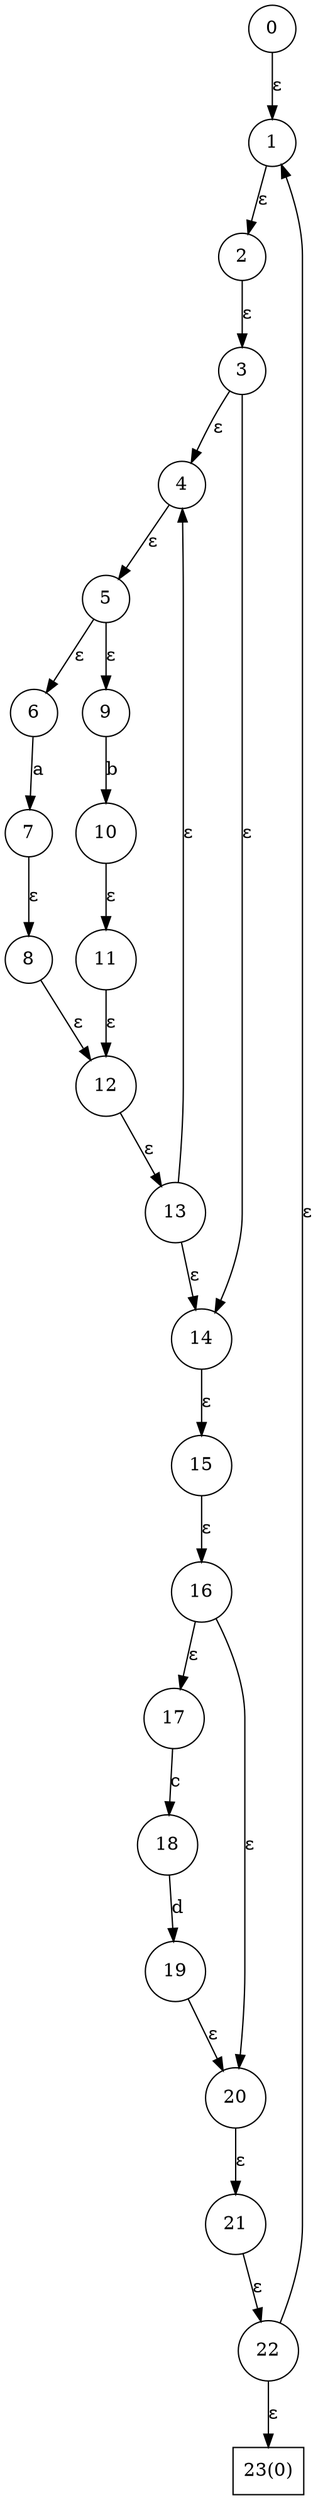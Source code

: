 digraph simple_regex {	0 -> 1[label="ε"]
	1 -> 2[label="ε"]
	2 -> 3[label="ε"]
	3 -> 4[label="ε"]
	3 -> 14[label="ε"]
	4 -> 5[label="ε"]
	5 -> 6[label="ε"]
	5 -> 9[label="ε"]
	6 -> 7[label="a"]
	7 -> 8[label="ε"]
	8 -> 12[label="ε"]
	9 -> 10[label="b"]
	10 -> 11[label="ε"]
	11 -> 12[label="ε"]
	12 -> 13[label="ε"]
	13 -> 4[label="ε"]
	13 -> 14[label="ε"]
	14 -> 15[label="ε"]
	15 -> 16[label="ε"]
	16 -> 17[label="ε"]
	16 -> 20[label="ε"]
	17 -> 18[label="c"]
	18 -> 19[label="d"]
	19 -> 20[label="ε"]
	20 -> 21[label="ε"]
	21 -> 22[label="ε"]
	22 -> 1[label="ε"]
	22 -> 23[label="ε"]0[shape=circle,label=0]
1[shape=circle,label=1]
2[shape=circle,label=2]
3[shape=circle,label=3]
4[shape=circle,label=4]
5[shape=circle,label=5]
6[shape=circle,label=6]
7[shape=circle,label=7]
8[shape=circle,label=8]
9[shape=circle,label=9]
10[shape=circle,label=10]
11[shape=circle,label=11]
12[shape=circle,label=12]
13[shape=circle,label=13]
14[shape=circle,label=14]
15[shape=circle,label=15]
16[shape=circle,label=16]
17[shape=circle,label=17]
18[shape=circle,label=18]
19[shape=circle,label=19]
20[shape=circle,label=20]
21[shape=circle,label=21]
22[shape=circle,label=22]
23[shape=box,label="23(0)"]}

